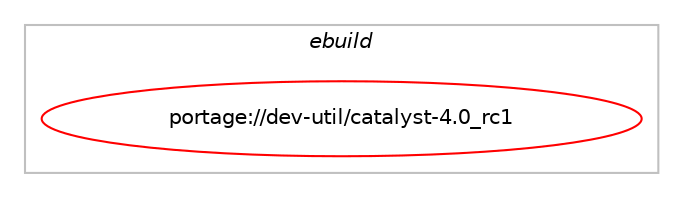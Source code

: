 digraph prolog {

# *************
# Graph options
# *************

newrank=true;
concentrate=true;
compound=true;
graph [rankdir=LR,fontname=Helvetica,fontsize=10,ranksep=1.5];#, ranksep=2.5, nodesep=0.2];
edge  [arrowhead=vee];
node  [fontname=Helvetica,fontsize=10];

# **********
# The ebuild
# **********

subgraph cluster_leftcol {
color=gray;
label=<<i>ebuild</i>>;
id [label="portage://dev-util/catalyst-4.0_rc1", color=red, width=4, href="../dev-util/catalyst-4.0_rc1.svg"];
}

# ****************
# The dependencies
# ****************

subgraph cluster_midcol {
color=gray;
label=<<i>dependencies</i>>;
subgraph cluster_compile {
fillcolor="#eeeeee";
style=filled;
label=<<i>compile</i>>;
# *** BEGIN UNKNOWN DEPENDENCY TYPE (TODO) ***
# id -> equal(package_dependency(portage://dev-util/catalyst-4.0_rc1,install,no,dev-python,fasteners,none,[,,],[],[use(optenable(python_targets_python3_10),negative),use(optenable(python_targets_python3_11),negative),use(optenable(python_targets_python3_12),negative)]))
# *** END UNKNOWN DEPENDENCY TYPE (TODO) ***

# *** BEGIN UNKNOWN DEPENDENCY TYPE (TODO) ***
# id -> equal(package_dependency(portage://dev-util/catalyst-4.0_rc1,install,no,dev-python,snakeoil,greaterequal,[0.6.5,,,0.6.5],[],[use(optenable(python_targets_python3_10),negative),use(optenable(python_targets_python3_11),negative),use(optenable(python_targets_python3_12),negative)]))
# *** END UNKNOWN DEPENDENCY TYPE (TODO) ***

# *** BEGIN UNKNOWN DEPENDENCY TYPE (TODO) ***
# id -> equal(package_dependency(portage://dev-util/catalyst-4.0_rc1,install,no,dev-python,tomli,none,[,,],[],[use(optenable(python_targets_python3_10),negative),use(optenable(python_targets_python3_11),negative),use(optenable(python_targets_python3_12),negative)]))
# *** END UNKNOWN DEPENDENCY TYPE (TODO) ***

# *** BEGIN UNKNOWN DEPENDENCY TYPE (TODO) ***
# id -> equal(package_dependency(portage://dev-util/catalyst-4.0_rc1,install,no,sys-apps,portage,none,[,,],[],[use(optenable(python_targets_python3_10),negative),use(optenable(python_targets_python3_11),negative),use(optenable(python_targets_python3_12),negative)]))
# *** END UNKNOWN DEPENDENCY TYPE (TODO) ***

# *** BEGIN UNKNOWN DEPENDENCY TYPE (TODO) ***
# id -> equal(package_dependency(portage://dev-util/catalyst-4.0_rc1,install,no,sys-apps,util-linux,none,[,,],[],[use(enable(python),none),use(optenable(python_targets_python3_10),negative),use(optenable(python_targets_python3_11),negative),use(optenable(python_targets_python3_12),negative)]))
# *** END UNKNOWN DEPENDENCY TYPE (TODO) ***

}
subgraph cluster_compileandrun {
fillcolor="#eeeeee";
style=filled;
label=<<i>compile and run</i>>;
}
subgraph cluster_run {
fillcolor="#eeeeee";
style=filled;
label=<<i>run</i>>;
# *** BEGIN UNKNOWN DEPENDENCY TYPE (TODO) ***
# id -> equal(use_conditional_group(positive,iso,portage://dev-util/catalyst-4.0_rc1,[package_dependency(portage://dev-util/catalyst-4.0_rc1,run,no,app-cdr,cdrtools,none,[,,],[],[]),package_dependency(portage://dev-util/catalyst-4.0_rc1,run,no,dev-libs,libisoburn,none,[,,],[],[]),use_conditional_group(positive,amd64,portage://dev-util/catalyst-4.0_rc1,[package_dependency(portage://dev-util/catalyst-4.0_rc1,run,no,sys-boot,grub,none,[,,],[],[use(enable(grub_platforms_efi-32),none),use(enable(grub_platforms_efi-64),none)]),package_dependency(portage://dev-util/catalyst-4.0_rc1,run,no,sys-fs,mtools,none,[,,],[],[])]),use_conditional_group(positive,arm64,portage://dev-util/catalyst-4.0_rc1,[package_dependency(portage://dev-util/catalyst-4.0_rc1,run,no,sys-boot,grub,none,[,,],[],[use(enable(grub_platforms_efi-64),none)]),package_dependency(portage://dev-util/catalyst-4.0_rc1,run,no,sys-fs,mtools,none,[,,],[],[])]),use_conditional_group(positive,ppc,portage://dev-util/catalyst-4.0_rc1,[package_dependency(portage://dev-util/catalyst-4.0_rc1,run,no,sys-boot,grub,none,[,,],[slot(2)],[use(enable(grub_platforms_ieee1275),none)])]),use_conditional_group(positive,ppc64,portage://dev-util/catalyst-4.0_rc1,[package_dependency(portage://dev-util/catalyst-4.0_rc1,run,no,sys-boot,grub,none,[,,],[slot(2)],[use(enable(grub_platforms_ieee1275),none)])]),use_conditional_group(positive,sparc,portage://dev-util/catalyst-4.0_rc1,[package_dependency(portage://dev-util/catalyst-4.0_rc1,run,no,sys-boot,grub,none,[,,],[slot(2)],[use(enable(grub_platforms_ieee1275),none)])]),use_conditional_group(positive,x86,portage://dev-util/catalyst-4.0_rc1,[package_dependency(portage://dev-util/catalyst-4.0_rc1,run,no,sys-boot,grub,none,[,,],[],[use(enable(grub_platforms_efi-32),none)])])]))
# *** END UNKNOWN DEPENDENCY TYPE (TODO) ***

# *** BEGIN UNKNOWN DEPENDENCY TYPE (TODO) ***
# id -> equal(use_conditional_group(positive,python_targets_python3_10,portage://dev-util/catalyst-4.0_rc1,[package_dependency(portage://dev-util/catalyst-4.0_rc1,run,no,dev-lang,python,none,[,,],[slot(3.10)],[])]))
# *** END UNKNOWN DEPENDENCY TYPE (TODO) ***

# *** BEGIN UNKNOWN DEPENDENCY TYPE (TODO) ***
# id -> equal(use_conditional_group(positive,python_targets_python3_11,portage://dev-util/catalyst-4.0_rc1,[package_dependency(portage://dev-util/catalyst-4.0_rc1,run,no,dev-lang,python,none,[,,],[slot(3.11)],[])]))
# *** END UNKNOWN DEPENDENCY TYPE (TODO) ***

# *** BEGIN UNKNOWN DEPENDENCY TYPE (TODO) ***
# id -> equal(use_conditional_group(positive,python_targets_python3_12,portage://dev-util/catalyst-4.0_rc1,[package_dependency(portage://dev-util/catalyst-4.0_rc1,run,no,dev-lang,python,none,[,,],[slot(3.12)],[])]))
# *** END UNKNOWN DEPENDENCY TYPE (TODO) ***

# *** BEGIN UNKNOWN DEPENDENCY TYPE (TODO) ***
# id -> equal(package_dependency(portage://dev-util/catalyst-4.0_rc1,run,no,app-arch,lbzip2,none,[,,],[],[]))
# *** END UNKNOWN DEPENDENCY TYPE (TODO) ***

# *** BEGIN UNKNOWN DEPENDENCY TYPE (TODO) ***
# id -> equal(package_dependency(portage://dev-util/catalyst-4.0_rc1,run,no,app-arch,pixz,none,[,,],[],[]))
# *** END UNKNOWN DEPENDENCY TYPE (TODO) ***

# *** BEGIN UNKNOWN DEPENDENCY TYPE (TODO) ***
# id -> equal(package_dependency(portage://dev-util/catalyst-4.0_rc1,run,no,app-arch,tar,none,[,,],[],[use(enable(xattr),none)]))
# *** END UNKNOWN DEPENDENCY TYPE (TODO) ***

# *** BEGIN UNKNOWN DEPENDENCY TYPE (TODO) ***
# id -> equal(package_dependency(portage://dev-util/catalyst-4.0_rc1,run,no,dev-python,fasteners,none,[,,],[],[use(optenable(python_targets_python3_10),negative),use(optenable(python_targets_python3_11),negative),use(optenable(python_targets_python3_12),negative)]))
# *** END UNKNOWN DEPENDENCY TYPE (TODO) ***

# *** BEGIN UNKNOWN DEPENDENCY TYPE (TODO) ***
# id -> equal(package_dependency(portage://dev-util/catalyst-4.0_rc1,run,no,dev-python,pydecomp,greaterequal,[0.3,,,0.3],[],[use(optenable(python_targets_python3_10),negative),use(optenable(python_targets_python3_11),negative),use(optenable(python_targets_python3_12),negative)]))
# *** END UNKNOWN DEPENDENCY TYPE (TODO) ***

# *** BEGIN UNKNOWN DEPENDENCY TYPE (TODO) ***
# id -> equal(package_dependency(portage://dev-util/catalyst-4.0_rc1,run,no,dev-python,snakeoil,greaterequal,[0.6.5,,,0.6.5],[],[use(optenable(python_targets_python3_10),negative),use(optenable(python_targets_python3_11),negative),use(optenable(python_targets_python3_12),negative)]))
# *** END UNKNOWN DEPENDENCY TYPE (TODO) ***

# *** BEGIN UNKNOWN DEPENDENCY TYPE (TODO) ***
# id -> equal(package_dependency(portage://dev-util/catalyst-4.0_rc1,run,no,dev-python,tomli,none,[,,],[],[use(optenable(python_targets_python3_10),negative),use(optenable(python_targets_python3_11),negative),use(optenable(python_targets_python3_12),negative)]))
# *** END UNKNOWN DEPENDENCY TYPE (TODO) ***

# *** BEGIN UNKNOWN DEPENDENCY TYPE (TODO) ***
# id -> equal(package_dependency(portage://dev-util/catalyst-4.0_rc1,run,no,dev-vcs,git,none,[,,],[],[]))
# *** END UNKNOWN DEPENDENCY TYPE (TODO) ***

# *** BEGIN UNKNOWN DEPENDENCY TYPE (TODO) ***
# id -> equal(package_dependency(portage://dev-util/catalyst-4.0_rc1,run,no,sys-apps,portage,none,[,,],[],[use(optenable(python_targets_python3_10),negative),use(optenable(python_targets_python3_11),negative),use(optenable(python_targets_python3_12),negative)]))
# *** END UNKNOWN DEPENDENCY TYPE (TODO) ***

# *** BEGIN UNKNOWN DEPENDENCY TYPE (TODO) ***
# id -> equal(package_dependency(portage://dev-util/catalyst-4.0_rc1,run,no,sys-apps,util-linux,none,[,,],[],[use(enable(python),none),use(optenable(python_targets_python3_10),negative),use(optenable(python_targets_python3_11),negative),use(optenable(python_targets_python3_12),negative)]))
# *** END UNKNOWN DEPENDENCY TYPE (TODO) ***

# *** BEGIN UNKNOWN DEPENDENCY TYPE (TODO) ***
# id -> equal(package_dependency(portage://dev-util/catalyst-4.0_rc1,run,no,sys-fs,dosfstools,none,[,,],[],[]))
# *** END UNKNOWN DEPENDENCY TYPE (TODO) ***

# *** BEGIN UNKNOWN DEPENDENCY TYPE (TODO) ***
# id -> equal(package_dependency(portage://dev-util/catalyst-4.0_rc1,run,no,sys-fs,squashfs-tools-ng,none,[,,],[],[use(enable(tools),none)]))
# *** END UNKNOWN DEPENDENCY TYPE (TODO) ***

# *** BEGIN UNKNOWN DEPENDENCY TYPE (TODO) ***
# id -> equal(package_dependency(portage://dev-util/catalyst-4.0_rc1,run,no,virtual,tmpfiles,none,[,,],[],[]))
# *** END UNKNOWN DEPENDENCY TYPE (TODO) ***

}
}

# **************
# The candidates
# **************

subgraph cluster_choices {
rank=same;
color=gray;
label=<<i>candidates</i>>;

}

}
